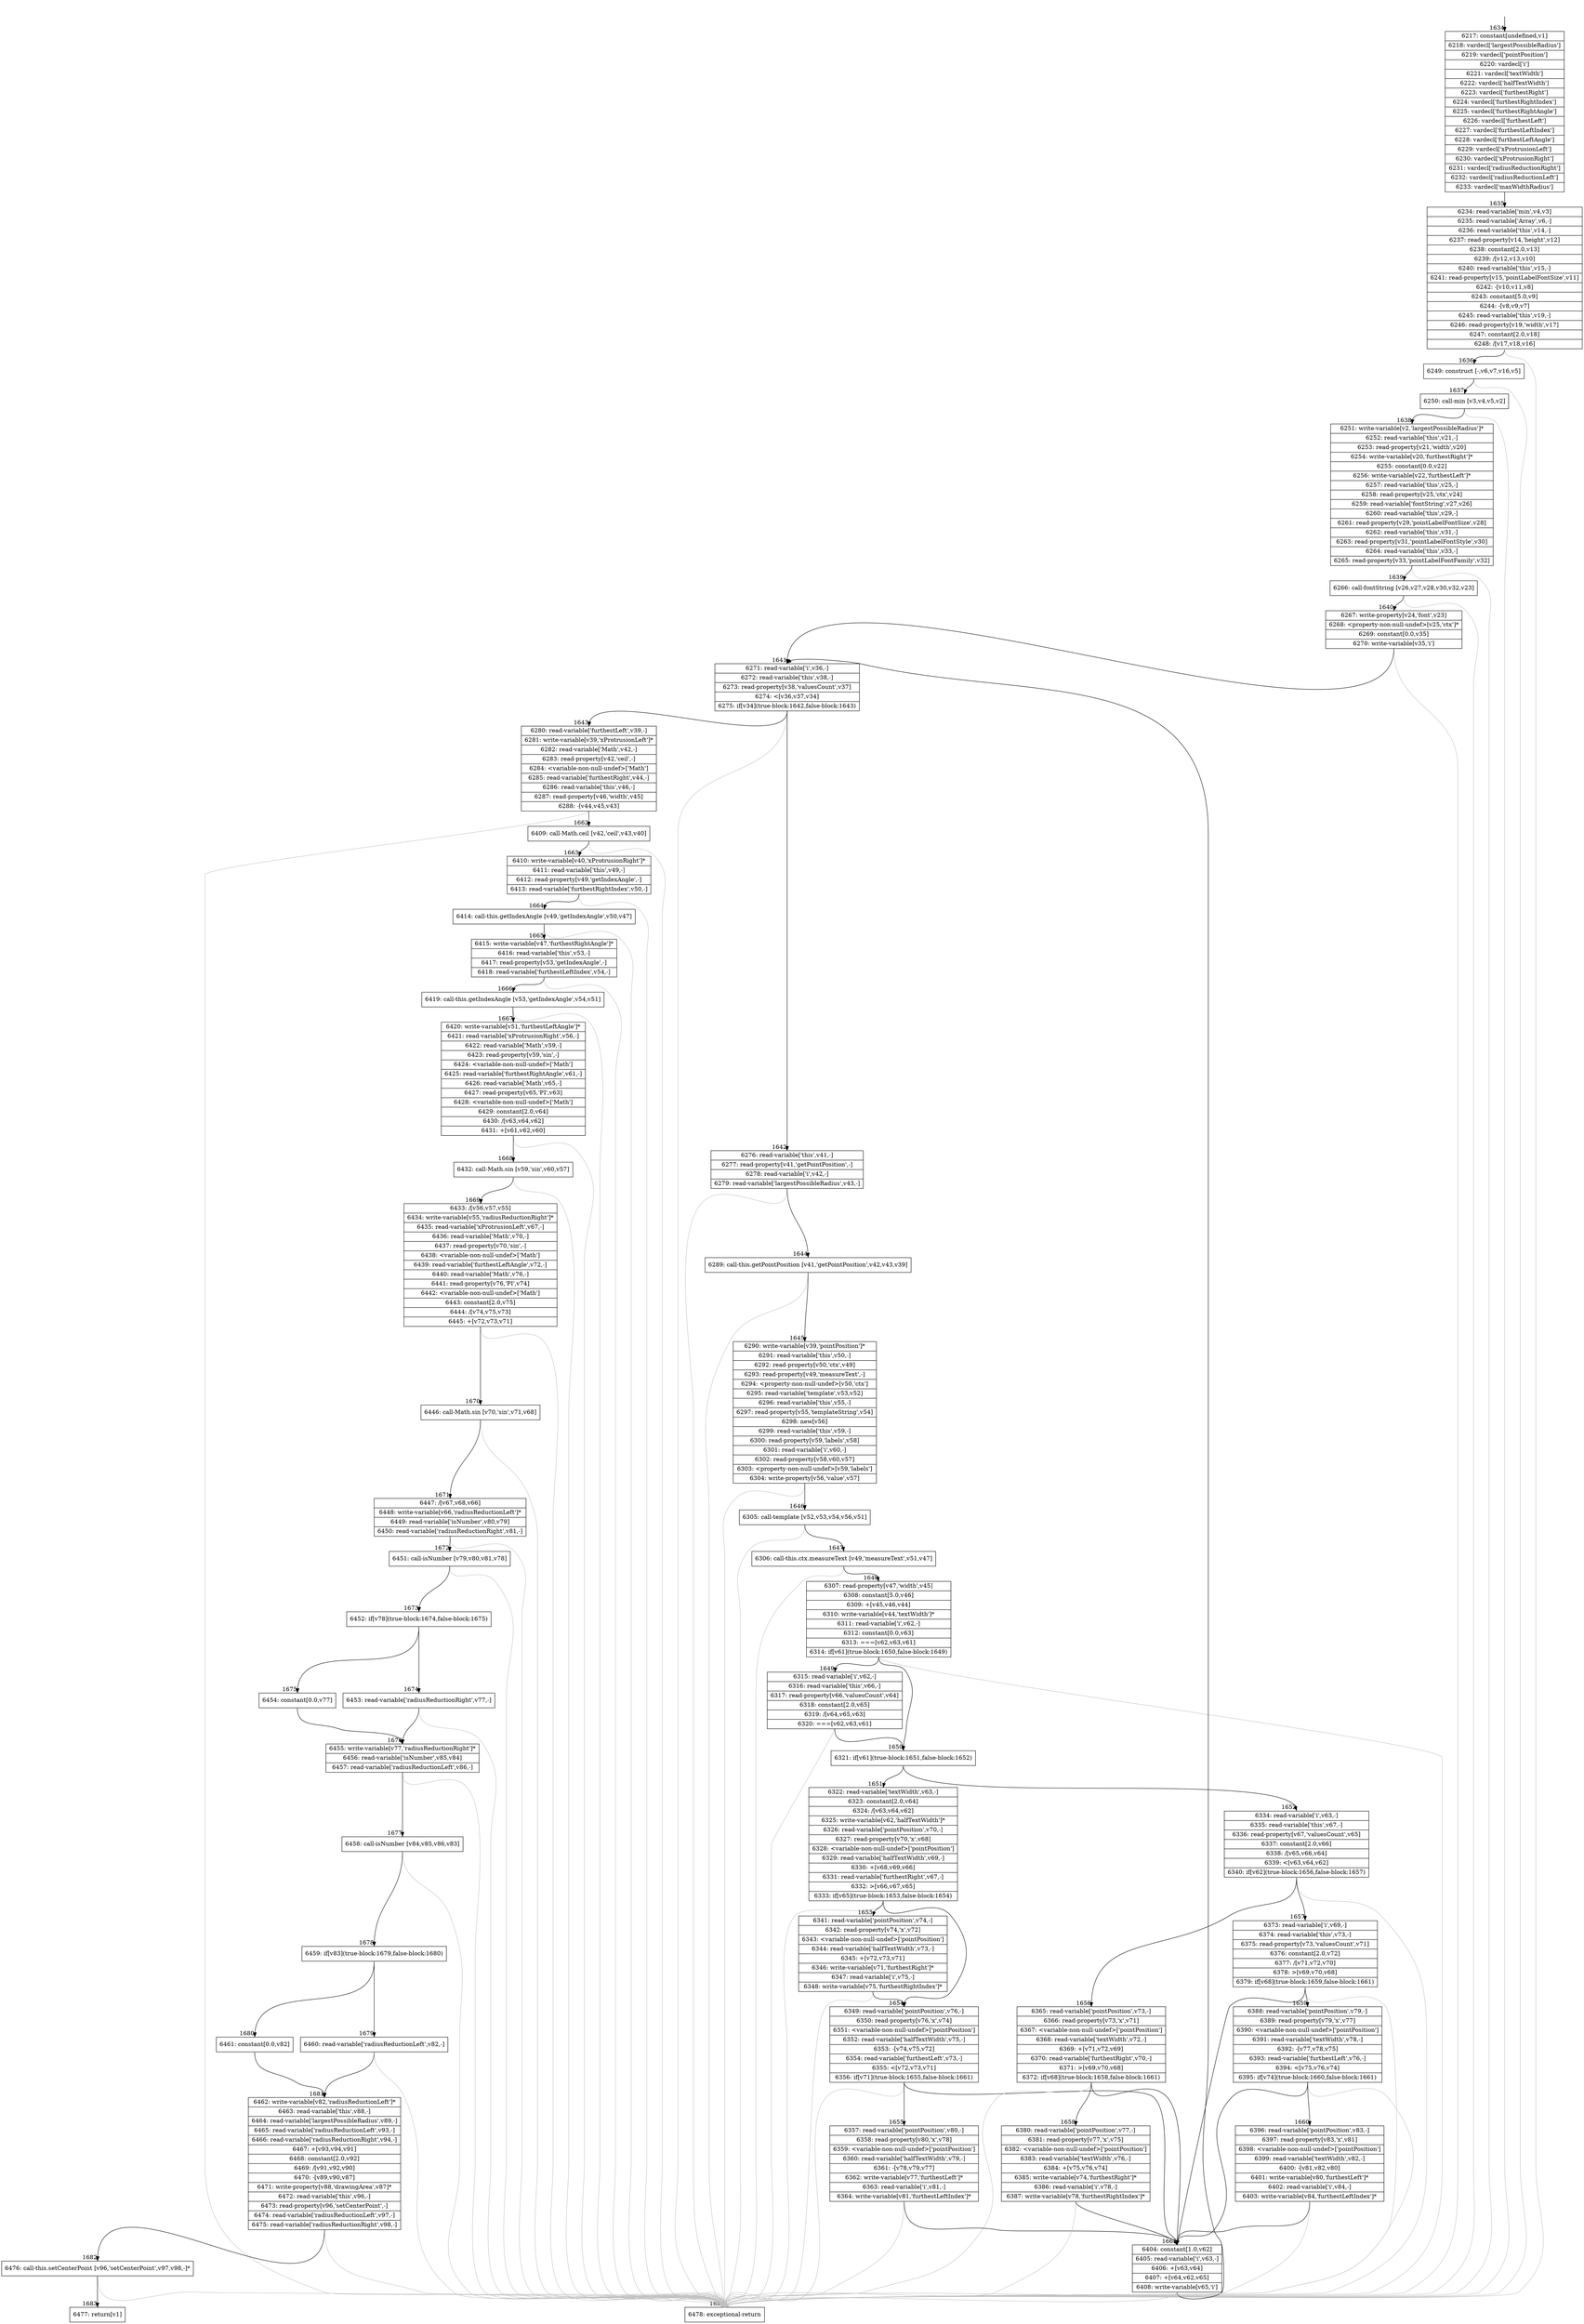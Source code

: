 digraph {
rankdir="TD"
BB_entry154[shape=none,label=""];
BB_entry154 -> BB1634 [tailport=s, headport=n, headlabel="    1634"]
BB1634 [shape=record label="{6217: constant[undefined,v1]|6218: vardecl['largestPossibleRadius']|6219: vardecl['pointPosition']|6220: vardecl['i']|6221: vardecl['textWidth']|6222: vardecl['halfTextWidth']|6223: vardecl['furthestRight']|6224: vardecl['furthestRightIndex']|6225: vardecl['furthestRightAngle']|6226: vardecl['furthestLeft']|6227: vardecl['furthestLeftIndex']|6228: vardecl['furthestLeftAngle']|6229: vardecl['xProtrusionLeft']|6230: vardecl['xProtrusionRight']|6231: vardecl['radiusReductionRight']|6232: vardecl['radiusReductionLeft']|6233: vardecl['maxWidthRadius']}" ] 
BB1634 -> BB1635 [tailport=s, headport=n, headlabel="      1635"]
BB1635 [shape=record label="{6234: read-variable['min',v4,v3]|6235: read-variable['Array',v6,-]|6236: read-variable['this',v14,-]|6237: read-property[v14,'height',v12]|6238: constant[2.0,v13]|6239: /[v12,v13,v10]|6240: read-variable['this',v15,-]|6241: read-property[v15,'pointLabelFontSize',v11]|6242: -[v10,v11,v8]|6243: constant[5.0,v9]|6244: -[v8,v9,v7]|6245: read-variable['this',v19,-]|6246: read-property[v19,'width',v17]|6247: constant[2.0,v18]|6248: /[v17,v18,v16]}" ] 
BB1635 -> BB1636 [tailport=s, headport=n, headlabel="      1636"]
BB1635 -> BB1684 [tailport=s, headport=n, color=gray, headlabel="      1684"]
BB1636 [shape=record label="{6249: construct [-,v6,v7,v16,v5]}" ] 
BB1636 -> BB1637 [tailport=s, headport=n, headlabel="      1637"]
BB1636 -> BB1684 [tailport=s, headport=n, color=gray]
BB1637 [shape=record label="{6250: call-min [v3,v4,v5,v2]}" ] 
BB1637 -> BB1638 [tailport=s, headport=n, headlabel="      1638"]
BB1637 -> BB1684 [tailport=s, headport=n, color=gray]
BB1638 [shape=record label="{6251: write-variable[v2,'largestPossibleRadius']*|6252: read-variable['this',v21,-]|6253: read-property[v21,'width',v20]|6254: write-variable[v20,'furthestRight']*|6255: constant[0.0,v22]|6256: write-variable[v22,'furthestLeft']*|6257: read-variable['this',v25,-]|6258: read-property[v25,'ctx',v24]|6259: read-variable['fontString',v27,v26]|6260: read-variable['this',v29,-]|6261: read-property[v29,'pointLabelFontSize',v28]|6262: read-variable['this',v31,-]|6263: read-property[v31,'pointLabelFontStyle',v30]|6264: read-variable['this',v33,-]|6265: read-property[v33,'pointLabelFontFamily',v32]}" ] 
BB1638 -> BB1639 [tailport=s, headport=n, headlabel="      1639"]
BB1638 -> BB1684 [tailport=s, headport=n, color=gray]
BB1639 [shape=record label="{6266: call-fontString [v26,v27,v28,v30,v32,v23]}" ] 
BB1639 -> BB1640 [tailport=s, headport=n, headlabel="      1640"]
BB1639 -> BB1684 [tailport=s, headport=n, color=gray]
BB1640 [shape=record label="{6267: write-property[v24,'font',v23]|6268: \<property-non-null-undef\>[v25,'ctx']*|6269: constant[0.0,v35]|6270: write-variable[v35,'i']}" ] 
BB1640 -> BB1641 [tailport=s, headport=n, headlabel="      1641"]
BB1640 -> BB1684 [tailport=s, headport=n, color=gray]
BB1641 [shape=record label="{6271: read-variable['i',v36,-]|6272: read-variable['this',v38,-]|6273: read-property[v38,'valuesCount',v37]|6274: \<[v36,v37,v34]|6275: if[v34](true-block:1642,false-block:1643)}" ] 
BB1641 -> BB1642 [tailport=s, headport=n, headlabel="      1642"]
BB1641 -> BB1643 [tailport=s, headport=n, headlabel="      1643"]
BB1641 -> BB1684 [tailport=s, headport=n, color=gray]
BB1642 [shape=record label="{6276: read-variable['this',v41,-]|6277: read-property[v41,'getPointPosition',-]|6278: read-variable['i',v42,-]|6279: read-variable['largestPossibleRadius',v43,-]}" ] 
BB1642 -> BB1644 [tailport=s, headport=n, headlabel="      1644"]
BB1642 -> BB1684 [tailport=s, headport=n, color=gray]
BB1643 [shape=record label="{6280: read-variable['furthestLeft',v39,-]|6281: write-variable[v39,'xProtrusionLeft']*|6282: read-variable['Math',v42,-]|6283: read-property[v42,'ceil',-]|6284: \<variable-non-null-undef\>['Math']|6285: read-variable['furthestRight',v44,-]|6286: read-variable['this',v46,-]|6287: read-property[v46,'width',v45]|6288: -[v44,v45,v43]}" ] 
BB1643 -> BB1662 [tailport=s, headport=n, headlabel="      1662"]
BB1643 -> BB1684 [tailport=s, headport=n, color=gray]
BB1644 [shape=record label="{6289: call-this.getPointPosition [v41,'getPointPosition',v42,v43,v39]}" ] 
BB1644 -> BB1645 [tailport=s, headport=n, headlabel="      1645"]
BB1644 -> BB1684 [tailport=s, headport=n, color=gray]
BB1645 [shape=record label="{6290: write-variable[v39,'pointPosition']*|6291: read-variable['this',v50,-]|6292: read-property[v50,'ctx',v49]|6293: read-property[v49,'measureText',-]|6294: \<property-non-null-undef\>[v50,'ctx']|6295: read-variable['template',v53,v52]|6296: read-variable['this',v55,-]|6297: read-property[v55,'templateString',v54]|6298: new[v56]|6299: read-variable['this',v59,-]|6300: read-property[v59,'labels',v58]|6301: read-variable['i',v60,-]|6302: read-property[v58,v60,v57]|6303: \<property-non-null-undef\>[v59,'labels']|6304: write-property[v56,'value',v57]}" ] 
BB1645 -> BB1646 [tailport=s, headport=n, headlabel="      1646"]
BB1645 -> BB1684 [tailport=s, headport=n, color=gray]
BB1646 [shape=record label="{6305: call-template [v52,v53,v54,v56,v51]}" ] 
BB1646 -> BB1647 [tailport=s, headport=n, headlabel="      1647"]
BB1646 -> BB1684 [tailport=s, headport=n, color=gray]
BB1647 [shape=record label="{6306: call-this.ctx.measureText [v49,'measureText',v51,v47]}" ] 
BB1647 -> BB1648 [tailport=s, headport=n, headlabel="      1648"]
BB1647 -> BB1684 [tailport=s, headport=n, color=gray]
BB1648 [shape=record label="{6307: read-property[v47,'width',v45]|6308: constant[5.0,v46]|6309: +[v45,v46,v44]|6310: write-variable[v44,'textWidth']*|6311: read-variable['i',v62,-]|6312: constant[0.0,v63]|6313: ===[v62,v63,v61]|6314: if[v61](true-block:1650,false-block:1649)}" ] 
BB1648 -> BB1650 [tailport=s, headport=n, headlabel="      1650"]
BB1648 -> BB1649 [tailport=s, headport=n, headlabel="      1649"]
BB1648 -> BB1684 [tailport=s, headport=n, color=gray]
BB1649 [shape=record label="{6315: read-variable['i',v62,-]|6316: read-variable['this',v66,-]|6317: read-property[v66,'valuesCount',v64]|6318: constant[2.0,v65]|6319: /[v64,v65,v63]|6320: ===[v62,v63,v61]}" ] 
BB1649 -> BB1650 [tailport=s, headport=n]
BB1649 -> BB1684 [tailport=s, headport=n, color=gray]
BB1650 [shape=record label="{6321: if[v61](true-block:1651,false-block:1652)}" ] 
BB1650 -> BB1651 [tailport=s, headport=n, headlabel="      1651"]
BB1650 -> BB1652 [tailport=s, headport=n, headlabel="      1652"]
BB1651 [shape=record label="{6322: read-variable['textWidth',v63,-]|6323: constant[2.0,v64]|6324: /[v63,v64,v62]|6325: write-variable[v62,'halfTextWidth']*|6326: read-variable['pointPosition',v70,-]|6327: read-property[v70,'x',v68]|6328: \<variable-non-null-undef\>['pointPosition']|6329: read-variable['halfTextWidth',v69,-]|6330: +[v68,v69,v66]|6331: read-variable['furthestRight',v67,-]|6332: \>[v66,v67,v65]|6333: if[v65](true-block:1653,false-block:1654)}" ] 
BB1651 -> BB1653 [tailport=s, headport=n, headlabel="      1653"]
BB1651 -> BB1654 [tailport=s, headport=n, headlabel="      1654"]
BB1651 -> BB1684 [tailport=s, headport=n, color=gray]
BB1652 [shape=record label="{6334: read-variable['i',v63,-]|6335: read-variable['this',v67,-]|6336: read-property[v67,'valuesCount',v65]|6337: constant[2.0,v66]|6338: /[v65,v66,v64]|6339: \<[v63,v64,v62]|6340: if[v62](true-block:1656,false-block:1657)}" ] 
BB1652 -> BB1656 [tailport=s, headport=n, headlabel="      1656"]
BB1652 -> BB1657 [tailport=s, headport=n, headlabel="      1657"]
BB1652 -> BB1684 [tailport=s, headport=n, color=gray]
BB1653 [shape=record label="{6341: read-variable['pointPosition',v74,-]|6342: read-property[v74,'x',v72]|6343: \<variable-non-null-undef\>['pointPosition']|6344: read-variable['halfTextWidth',v73,-]|6345: +[v72,v73,v71]|6346: write-variable[v71,'furthestRight']*|6347: read-variable['i',v75,-]|6348: write-variable[v75,'furthestRightIndex']*}" ] 
BB1653 -> BB1654 [tailport=s, headport=n]
BB1653 -> BB1684 [tailport=s, headport=n, color=gray]
BB1654 [shape=record label="{6349: read-variable['pointPosition',v76,-]|6350: read-property[v76,'x',v74]|6351: \<variable-non-null-undef\>['pointPosition']|6352: read-variable['halfTextWidth',v75,-]|6353: -[v74,v75,v72]|6354: read-variable['furthestLeft',v73,-]|6355: \<[v72,v73,v71]|6356: if[v71](true-block:1655,false-block:1661)}" ] 
BB1654 -> BB1655 [tailport=s, headport=n, headlabel="      1655"]
BB1654 -> BB1661 [tailport=s, headport=n, headlabel="      1661"]
BB1654 -> BB1684 [tailport=s, headport=n, color=gray]
BB1655 [shape=record label="{6357: read-variable['pointPosition',v80,-]|6358: read-property[v80,'x',v78]|6359: \<variable-non-null-undef\>['pointPosition']|6360: read-variable['halfTextWidth',v79,-]|6361: -[v78,v79,v77]|6362: write-variable[v77,'furthestLeft']*|6363: read-variable['i',v81,-]|6364: write-variable[v81,'furthestLeftIndex']*}" ] 
BB1655 -> BB1661 [tailport=s, headport=n]
BB1655 -> BB1684 [tailport=s, headport=n, color=gray]
BB1656 [shape=record label="{6365: read-variable['pointPosition',v73,-]|6366: read-property[v73,'x',v71]|6367: \<variable-non-null-undef\>['pointPosition']|6368: read-variable['textWidth',v72,-]|6369: +[v71,v72,v69]|6370: read-variable['furthestRight',v70,-]|6371: \>[v69,v70,v68]|6372: if[v68](true-block:1658,false-block:1661)}" ] 
BB1656 -> BB1658 [tailport=s, headport=n, headlabel="      1658"]
BB1656 -> BB1661 [tailport=s, headport=n]
BB1656 -> BB1684 [tailport=s, headport=n, color=gray]
BB1657 [shape=record label="{6373: read-variable['i',v69,-]|6374: read-variable['this',v73,-]|6375: read-property[v73,'valuesCount',v71]|6376: constant[2.0,v72]|6377: /[v71,v72,v70]|6378: \>[v69,v70,v68]|6379: if[v68](true-block:1659,false-block:1661)}" ] 
BB1657 -> BB1659 [tailport=s, headport=n, headlabel="      1659"]
BB1657 -> BB1661 [tailport=s, headport=n]
BB1657 -> BB1684 [tailport=s, headport=n, color=gray]
BB1658 [shape=record label="{6380: read-variable['pointPosition',v77,-]|6381: read-property[v77,'x',v75]|6382: \<variable-non-null-undef\>['pointPosition']|6383: read-variable['textWidth',v76,-]|6384: +[v75,v76,v74]|6385: write-variable[v74,'furthestRight']*|6386: read-variable['i',v78,-]|6387: write-variable[v78,'furthestRightIndex']*}" ] 
BB1658 -> BB1661 [tailport=s, headport=n]
BB1658 -> BB1684 [tailport=s, headport=n, color=gray]
BB1659 [shape=record label="{6388: read-variable['pointPosition',v79,-]|6389: read-property[v79,'x',v77]|6390: \<variable-non-null-undef\>['pointPosition']|6391: read-variable['textWidth',v78,-]|6392: -[v77,v78,v75]|6393: read-variable['furthestLeft',v76,-]|6394: \<[v75,v76,v74]|6395: if[v74](true-block:1660,false-block:1661)}" ] 
BB1659 -> BB1660 [tailport=s, headport=n, headlabel="      1660"]
BB1659 -> BB1661 [tailport=s, headport=n]
BB1659 -> BB1684 [tailport=s, headport=n, color=gray]
BB1660 [shape=record label="{6396: read-variable['pointPosition',v83,-]|6397: read-property[v83,'x',v81]|6398: \<variable-non-null-undef\>['pointPosition']|6399: read-variable['textWidth',v82,-]|6400: -[v81,v82,v80]|6401: write-variable[v80,'furthestLeft']*|6402: read-variable['i',v84,-]|6403: write-variable[v84,'furthestLeftIndex']*}" ] 
BB1660 -> BB1661 [tailport=s, headport=n]
BB1660 -> BB1684 [tailport=s, headport=n, color=gray]
BB1661 [shape=record label="{6404: constant[1.0,v62]|6405: read-variable['i',v63,-]|6406: +[v63,v64]|6407: +[v64,v62,v65]|6408: write-variable[v65,'i']}" ] 
BB1661 -> BB1641 [tailport=s, headport=n]
BB1661 -> BB1684 [tailport=s, headport=n, color=gray]
BB1662 [shape=record label="{6409: call-Math.ceil [v42,'ceil',v43,v40]}" ] 
BB1662 -> BB1663 [tailport=s, headport=n, headlabel="      1663"]
BB1662 -> BB1684 [tailport=s, headport=n, color=gray]
BB1663 [shape=record label="{6410: write-variable[v40,'xProtrusionRight']*|6411: read-variable['this',v49,-]|6412: read-property[v49,'getIndexAngle',-]|6413: read-variable['furthestRightIndex',v50,-]}" ] 
BB1663 -> BB1664 [tailport=s, headport=n, headlabel="      1664"]
BB1663 -> BB1684 [tailport=s, headport=n, color=gray]
BB1664 [shape=record label="{6414: call-this.getIndexAngle [v49,'getIndexAngle',v50,v47]}" ] 
BB1664 -> BB1665 [tailport=s, headport=n, headlabel="      1665"]
BB1664 -> BB1684 [tailport=s, headport=n, color=gray]
BB1665 [shape=record label="{6415: write-variable[v47,'furthestRightAngle']*|6416: read-variable['this',v53,-]|6417: read-property[v53,'getIndexAngle',-]|6418: read-variable['furthestLeftIndex',v54,-]}" ] 
BB1665 -> BB1666 [tailport=s, headport=n, headlabel="      1666"]
BB1665 -> BB1684 [tailport=s, headport=n, color=gray]
BB1666 [shape=record label="{6419: call-this.getIndexAngle [v53,'getIndexAngle',v54,v51]}" ] 
BB1666 -> BB1667 [tailport=s, headport=n, headlabel="      1667"]
BB1666 -> BB1684 [tailport=s, headport=n, color=gray]
BB1667 [shape=record label="{6420: write-variable[v51,'furthestLeftAngle']*|6421: read-variable['xProtrusionRight',v56,-]|6422: read-variable['Math',v59,-]|6423: read-property[v59,'sin',-]|6424: \<variable-non-null-undef\>['Math']|6425: read-variable['furthestRightAngle',v61,-]|6426: read-variable['Math',v65,-]|6427: read-property[v65,'PI',v63]|6428: \<variable-non-null-undef\>['Math']|6429: constant[2.0,v64]|6430: /[v63,v64,v62]|6431: +[v61,v62,v60]}" ] 
BB1667 -> BB1668 [tailport=s, headport=n, headlabel="      1668"]
BB1667 -> BB1684 [tailport=s, headport=n, color=gray]
BB1668 [shape=record label="{6432: call-Math.sin [v59,'sin',v60,v57]}" ] 
BB1668 -> BB1669 [tailport=s, headport=n, headlabel="      1669"]
BB1668 -> BB1684 [tailport=s, headport=n, color=gray]
BB1669 [shape=record label="{6433: /[v56,v57,v55]|6434: write-variable[v55,'radiusReductionRight']*|6435: read-variable['xProtrusionLeft',v67,-]|6436: read-variable['Math',v70,-]|6437: read-property[v70,'sin',-]|6438: \<variable-non-null-undef\>['Math']|6439: read-variable['furthestLeftAngle',v72,-]|6440: read-variable['Math',v76,-]|6441: read-property[v76,'PI',v74]|6442: \<variable-non-null-undef\>['Math']|6443: constant[2.0,v75]|6444: /[v74,v75,v73]|6445: +[v72,v73,v71]}" ] 
BB1669 -> BB1670 [tailport=s, headport=n, headlabel="      1670"]
BB1669 -> BB1684 [tailport=s, headport=n, color=gray]
BB1670 [shape=record label="{6446: call-Math.sin [v70,'sin',v71,v68]}" ] 
BB1670 -> BB1671 [tailport=s, headport=n, headlabel="      1671"]
BB1670 -> BB1684 [tailport=s, headport=n, color=gray]
BB1671 [shape=record label="{6447: /[v67,v68,v66]|6448: write-variable[v66,'radiusReductionLeft']*|6449: read-variable['isNumber',v80,v79]|6450: read-variable['radiusReductionRight',v81,-]}" ] 
BB1671 -> BB1672 [tailport=s, headport=n, headlabel="      1672"]
BB1671 -> BB1684 [tailport=s, headport=n, color=gray]
BB1672 [shape=record label="{6451: call-isNumber [v79,v80,v81,v78]}" ] 
BB1672 -> BB1673 [tailport=s, headport=n, headlabel="      1673"]
BB1672 -> BB1684 [tailport=s, headport=n, color=gray]
BB1673 [shape=record label="{6452: if[v78](true-block:1674,false-block:1675)}" ] 
BB1673 -> BB1674 [tailport=s, headport=n, headlabel="      1674"]
BB1673 -> BB1675 [tailport=s, headport=n, headlabel="      1675"]
BB1674 [shape=record label="{6453: read-variable['radiusReductionRight',v77,-]}" ] 
BB1674 -> BB1676 [tailport=s, headport=n, headlabel="      1676"]
BB1674 -> BB1684 [tailport=s, headport=n, color=gray]
BB1675 [shape=record label="{6454: constant[0.0,v77]}" ] 
BB1675 -> BB1676 [tailport=s, headport=n]
BB1676 [shape=record label="{6455: write-variable[v77,'radiusReductionRight']*|6456: read-variable['isNumber',v85,v84]|6457: read-variable['radiusReductionLeft',v86,-]}" ] 
BB1676 -> BB1677 [tailport=s, headport=n, headlabel="      1677"]
BB1676 -> BB1684 [tailport=s, headport=n, color=gray]
BB1677 [shape=record label="{6458: call-isNumber [v84,v85,v86,v83]}" ] 
BB1677 -> BB1678 [tailport=s, headport=n, headlabel="      1678"]
BB1677 -> BB1684 [tailport=s, headport=n, color=gray]
BB1678 [shape=record label="{6459: if[v83](true-block:1679,false-block:1680)}" ] 
BB1678 -> BB1679 [tailport=s, headport=n, headlabel="      1679"]
BB1678 -> BB1680 [tailport=s, headport=n, headlabel="      1680"]
BB1679 [shape=record label="{6460: read-variable['radiusReductionLeft',v82,-]}" ] 
BB1679 -> BB1681 [tailport=s, headport=n, headlabel="      1681"]
BB1679 -> BB1684 [tailport=s, headport=n, color=gray]
BB1680 [shape=record label="{6461: constant[0.0,v82]}" ] 
BB1680 -> BB1681 [tailport=s, headport=n]
BB1681 [shape=record label="{6462: write-variable[v82,'radiusReductionLeft']*|6463: read-variable['this',v88,-]|6464: read-variable['largestPossibleRadius',v89,-]|6465: read-variable['radiusReductionLeft',v93,-]|6466: read-variable['radiusReductionRight',v94,-]|6467: +[v93,v94,v91]|6468: constant[2.0,v92]|6469: /[v91,v92,v90]|6470: -[v89,v90,v87]|6471: write-property[v88,'drawingArea',v87]*|6472: read-variable['this',v96,-]|6473: read-property[v96,'setCenterPoint',-]|6474: read-variable['radiusReductionLeft',v97,-]|6475: read-variable['radiusReductionRight',v98,-]}" ] 
BB1681 -> BB1682 [tailport=s, headport=n, headlabel="      1682"]
BB1681 -> BB1684 [tailport=s, headport=n, color=gray]
BB1682 [shape=record label="{6476: call-this.setCenterPoint [v96,'setCenterPoint',v97,v98,-]*}" ] 
BB1682 -> BB1683 [tailport=s, headport=n, headlabel="      1683"]
BB1682 -> BB1684 [tailport=s, headport=n, color=gray]
BB1683 [shape=record label="{6477: return[v1]}" ] 
BB1684 [shape=record label="{6478: exceptional-return}" ] 
//#$~ 1858
}
